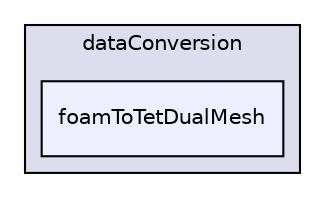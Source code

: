 digraph "applications/utilities/postProcessing/dataConversion/foamToTetDualMesh" {
  bgcolor=transparent;
  compound=true
  node [ fontsize="10", fontname="Helvetica"];
  edge [ labelfontsize="10", labelfontname="Helvetica"];
  subgraph clusterdir_287a8ee951d3c46055211652d30251ed {
    graph [ bgcolor="#ddddee", pencolor="black", label="dataConversion" fontname="Helvetica", fontsize="10", URL="dir_287a8ee951d3c46055211652d30251ed.html"]
  dir_b20f4e7e983e511c716513c337bb3841 [shape=box, label="foamToTetDualMesh", style="filled", fillcolor="#eeeeff", pencolor="black", URL="dir_b20f4e7e983e511c716513c337bb3841.html"];
  }
}
